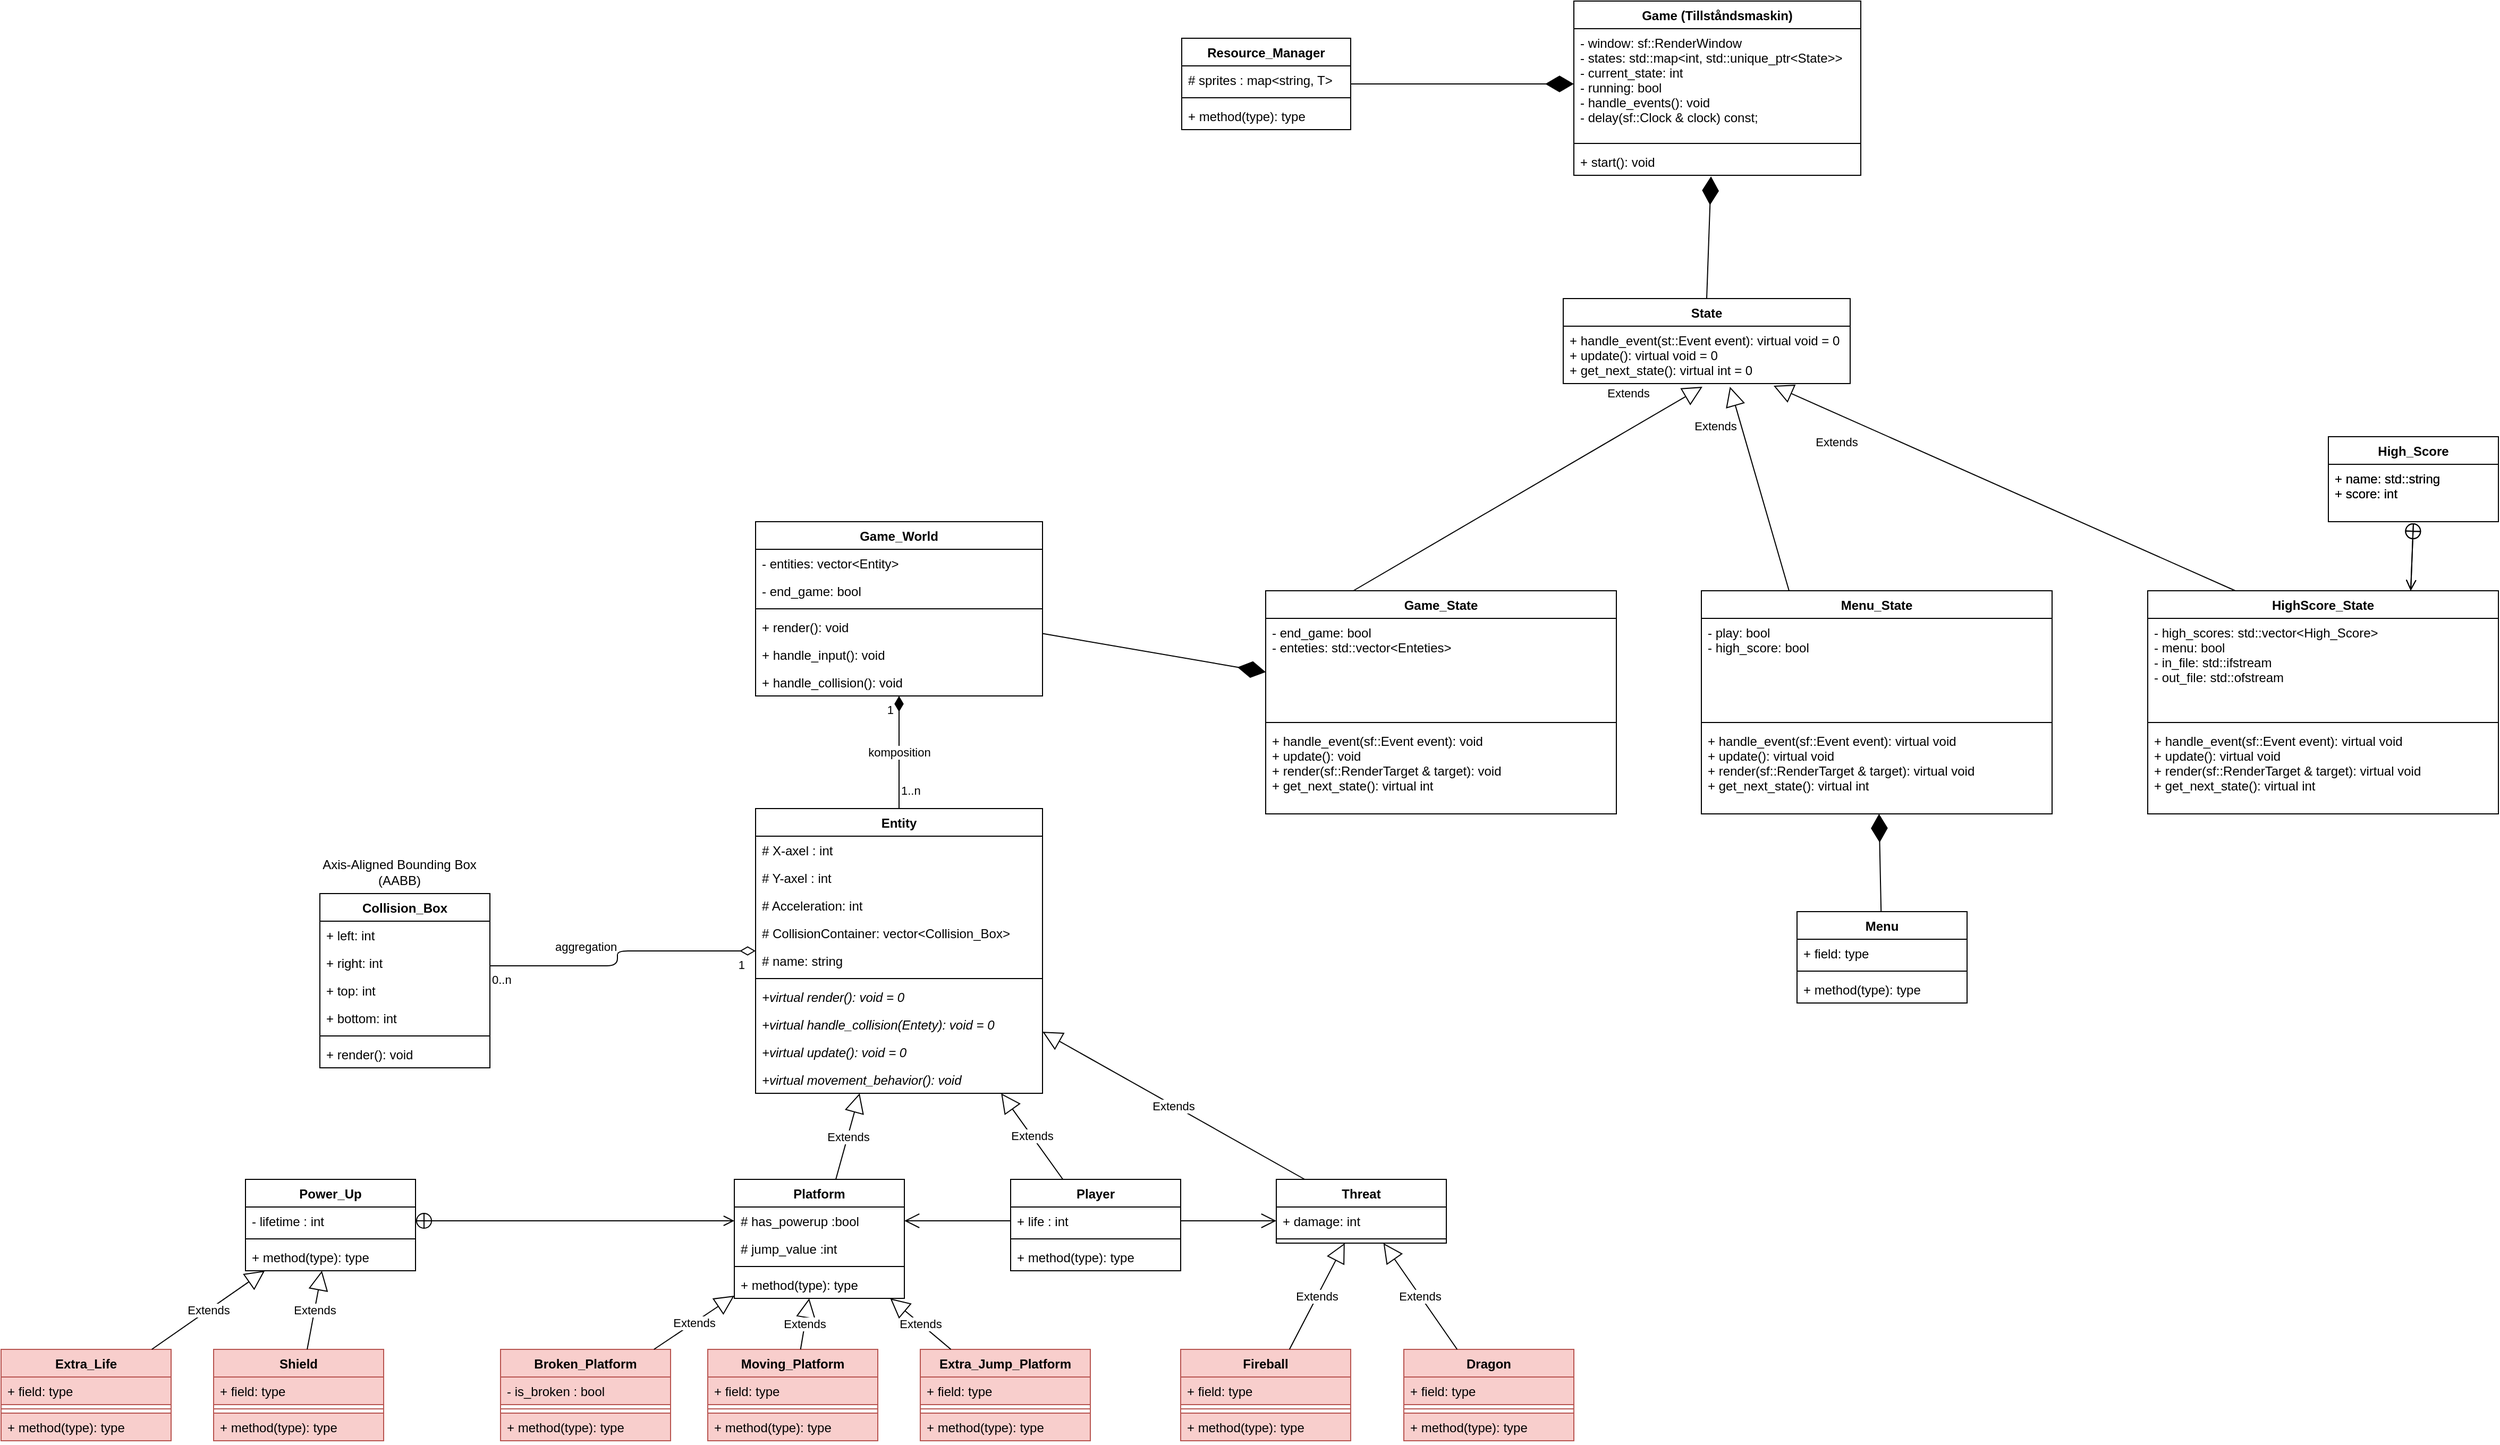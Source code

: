 <mxfile version="14.6.9" type="google"><diagram id="R0GiXrL-lGK-HZx67SaH" name="Page-1"><mxGraphModel dx="3384" dy="967" grid="1" gridSize="10" guides="1" tooltips="1" connect="1" arrows="1" fold="1" page="1" pageScale="1" pageWidth="827" pageHeight="1169" math="0" shadow="0"><root><mxCell id="0"/><mxCell id="1" parent="0"/><mxCell id="ax45AMZLTMRIDGltJxRa-1" value="Game (Tillståndsmaskin)" style="swimlane;fontStyle=1;align=center;verticalAlign=top;childLayout=stackLayout;horizontal=1;startSize=26;horizontalStack=0;resizeParent=1;resizeParentMax=0;resizeLast=0;collapsible=1;marginBottom=0;" parent="1" vertex="1"><mxGeometry x="-90" y="30" width="270" height="164" as="geometry"/></mxCell><mxCell id="ax45AMZLTMRIDGltJxRa-2" value="- window: sf::RenderWindow&#10;- states: std::map&lt;int, std::unique_ptr&lt;State&gt;&gt;&#10;- current_state: int&#10;- running: bool&#10;- handle_events(): void&#10;- delay(sf::Clock &amp; clock) const;" style="text;strokeColor=none;fillColor=none;align=left;verticalAlign=top;spacingLeft=4;spacingRight=4;overflow=hidden;rotatable=0;points=[[0,0.5],[1,0.5]];portConstraint=eastwest;" parent="ax45AMZLTMRIDGltJxRa-1" vertex="1"><mxGeometry y="26" width="270" height="104" as="geometry"/></mxCell><mxCell id="ax45AMZLTMRIDGltJxRa-3" value="" style="line;strokeWidth=1;fillColor=none;align=left;verticalAlign=middle;spacingTop=-1;spacingLeft=3;spacingRight=3;rotatable=0;labelPosition=right;points=[];portConstraint=eastwest;" parent="ax45AMZLTMRIDGltJxRa-1" vertex="1"><mxGeometry y="130" width="270" height="8" as="geometry"/></mxCell><mxCell id="ax45AMZLTMRIDGltJxRa-4" value="+ start(): void" style="text;strokeColor=none;fillColor=none;align=left;verticalAlign=top;spacingLeft=4;spacingRight=4;overflow=hidden;rotatable=0;points=[[0,0.5],[1,0.5]];portConstraint=eastwest;" parent="ax45AMZLTMRIDGltJxRa-1" vertex="1"><mxGeometry y="138" width="270" height="26" as="geometry"/></mxCell><mxCell id="ax45AMZLTMRIDGltJxRa-31" value="State" style="swimlane;fontStyle=1;align=center;verticalAlign=top;childLayout=stackLayout;horizontal=1;startSize=26;horizontalStack=0;resizeParent=1;resizeParentMax=0;resizeLast=0;collapsible=1;marginBottom=0;" parent="1" vertex="1"><mxGeometry x="-100" y="310" width="270" height="80" as="geometry"/></mxCell><mxCell id="ax45AMZLTMRIDGltJxRa-34" value="+ handle_event(st::Event event): virtual void = 0&#10;+ update(): virtual void = 0&#10;+ get_next_state(): virtual int = 0" style="text;strokeColor=none;fillColor=none;align=left;verticalAlign=top;spacingLeft=4;spacingRight=4;overflow=hidden;rotatable=0;points=[[0,0.5],[1,0.5]];portConstraint=eastwest;" parent="ax45AMZLTMRIDGltJxRa-31" vertex="1"><mxGeometry y="26" width="270" height="54" as="geometry"/></mxCell><mxCell id="ax45AMZLTMRIDGltJxRa-35" value="Game_State" style="swimlane;fontStyle=1;align=center;verticalAlign=top;childLayout=stackLayout;horizontal=1;startSize=26;horizontalStack=0;resizeParent=1;resizeParentMax=0;resizeLast=0;collapsible=1;marginBottom=0;" parent="1" vertex="1"><mxGeometry x="-380" y="585" width="330" height="210" as="geometry"/></mxCell><mxCell id="ax45AMZLTMRIDGltJxRa-36" value="- end_game: bool&#10;- enteties: std::vector&lt;Enteties&gt;" style="text;strokeColor=none;fillColor=none;align=left;verticalAlign=top;spacingLeft=4;spacingRight=4;overflow=hidden;rotatable=0;points=[[0,0.5],[1,0.5]];portConstraint=eastwest;" parent="ax45AMZLTMRIDGltJxRa-35" vertex="1"><mxGeometry y="26" width="330" height="94" as="geometry"/></mxCell><mxCell id="ax45AMZLTMRIDGltJxRa-37" value="" style="line;strokeWidth=1;fillColor=none;align=left;verticalAlign=middle;spacingTop=-1;spacingLeft=3;spacingRight=3;rotatable=0;labelPosition=right;points=[];portConstraint=eastwest;" parent="ax45AMZLTMRIDGltJxRa-35" vertex="1"><mxGeometry y="120" width="330" height="8" as="geometry"/></mxCell><mxCell id="ax45AMZLTMRIDGltJxRa-38" value="+ handle_event(sf::Event event): void&#10;+ update(): void&#10;+ render(sf::RenderTarget &amp; target): void&#10;+ get_next_state(): virtual int&#10; &#10;" style="text;strokeColor=none;fillColor=none;align=left;verticalAlign=top;spacingLeft=4;spacingRight=4;overflow=hidden;rotatable=0;points=[[0,0.5],[1,0.5]];portConstraint=eastwest;" parent="ax45AMZLTMRIDGltJxRa-35" vertex="1"><mxGeometry y="128" width="330" height="82" as="geometry"/></mxCell><mxCell id="ax45AMZLTMRIDGltJxRa-42" value="Extends" style="endArrow=block;endSize=16;endFill=0;html=1;entryX=0.485;entryY=1.056;entryDx=0;entryDy=0;entryPerimeter=0;exitX=0.25;exitY=0;exitDx=0;exitDy=0;" parent="1" source="ax45AMZLTMRIDGltJxRa-35" target="ax45AMZLTMRIDGltJxRa-34" edge="1"><mxGeometry x="0.668" y="30" width="160" relative="1" as="geometry"><mxPoint x="330" y="390" as="sourcePoint"/><mxPoint x="490" y="390" as="targetPoint"/><mxPoint as="offset"/></mxGeometry></mxCell><mxCell id="ax45AMZLTMRIDGltJxRa-46" value="Menu_State" style="swimlane;fontStyle=1;align=center;verticalAlign=top;childLayout=stackLayout;horizontal=1;startSize=26;horizontalStack=0;resizeParent=1;resizeParentMax=0;resizeLast=0;collapsible=1;marginBottom=0;" parent="1" vertex="1"><mxGeometry x="30" y="585" width="330" height="210" as="geometry"/></mxCell><mxCell id="ax45AMZLTMRIDGltJxRa-47" value="- play: bool&#10;- high_score: bool&#10;" style="text;strokeColor=none;fillColor=none;align=left;verticalAlign=top;spacingLeft=4;spacingRight=4;overflow=hidden;rotatable=0;points=[[0,0.5],[1,0.5]];portConstraint=eastwest;" parent="ax45AMZLTMRIDGltJxRa-46" vertex="1"><mxGeometry y="26" width="330" height="94" as="geometry"/></mxCell><mxCell id="ax45AMZLTMRIDGltJxRa-48" value="" style="line;strokeWidth=1;fillColor=none;align=left;verticalAlign=middle;spacingTop=-1;spacingLeft=3;spacingRight=3;rotatable=0;labelPosition=right;points=[];portConstraint=eastwest;" parent="ax45AMZLTMRIDGltJxRa-46" vertex="1"><mxGeometry y="120" width="330" height="8" as="geometry"/></mxCell><mxCell id="ax45AMZLTMRIDGltJxRa-49" value="+ handle_event(sf::Event event): virtual void&#10;+ update(): virtual void&#10;+ render(sf::RenderTarget &amp; target): virtual void&#10;+ get_next_state(): virtual int&#10; &#10;" style="text;strokeColor=none;fillColor=none;align=left;verticalAlign=top;spacingLeft=4;spacingRight=4;overflow=hidden;rotatable=0;points=[[0,0.5],[1,0.5]];portConstraint=eastwest;" parent="ax45AMZLTMRIDGltJxRa-46" vertex="1"><mxGeometry y="128" width="330" height="82" as="geometry"/></mxCell><mxCell id="ax45AMZLTMRIDGltJxRa-51" value="Extends" style="endArrow=block;endSize=16;endFill=0;html=1;entryX=0.581;entryY=1.056;entryDx=0;entryDy=0;entryPerimeter=0;exitX=0.25;exitY=0;exitDx=0;exitDy=0;" parent="1" source="ax45AMZLTMRIDGltJxRa-46" target="ax45AMZLTMRIDGltJxRa-34" edge="1"><mxGeometry x="0.682" y="24" width="160" relative="1" as="geometry"><mxPoint x="330" y="380" as="sourcePoint"/><mxPoint x="490" y="380" as="targetPoint"/><mxPoint as="offset"/></mxGeometry></mxCell><mxCell id="ax45AMZLTMRIDGltJxRa-54" value="HighScore_State" style="swimlane;fontStyle=1;align=center;verticalAlign=top;childLayout=stackLayout;horizontal=1;startSize=26;horizontalStack=0;resizeParent=1;resizeParentMax=0;resizeLast=0;collapsible=1;marginBottom=0;" parent="1" vertex="1"><mxGeometry x="450" y="585" width="330" height="210" as="geometry"/></mxCell><mxCell id="ax45AMZLTMRIDGltJxRa-55" value="- high_scores: std::vector&lt;High_Score&gt; &#10;- menu: bool&#10;- in_file: std::ifstream&#10;- out_file: std::ofstream&#10;&#10;" style="text;strokeColor=none;fillColor=none;align=left;verticalAlign=top;spacingLeft=4;spacingRight=4;overflow=hidden;rotatable=0;points=[[0,0.5],[1,0.5]];portConstraint=eastwest;" parent="ax45AMZLTMRIDGltJxRa-54" vertex="1"><mxGeometry y="26" width="330" height="94" as="geometry"/></mxCell><mxCell id="ax45AMZLTMRIDGltJxRa-56" value="" style="line;strokeWidth=1;fillColor=none;align=left;verticalAlign=middle;spacingTop=-1;spacingLeft=3;spacingRight=3;rotatable=0;labelPosition=right;points=[];portConstraint=eastwest;" parent="ax45AMZLTMRIDGltJxRa-54" vertex="1"><mxGeometry y="120" width="330" height="8" as="geometry"/></mxCell><mxCell id="ax45AMZLTMRIDGltJxRa-57" value="+ handle_event(sf::Event event): virtual void&#10;+ update(): virtual void&#10;+ render(sf::RenderTarget &amp; target): virtual void&#10;+ get_next_state(): virtual int&#10; &#10;" style="text;strokeColor=none;fillColor=none;align=left;verticalAlign=top;spacingLeft=4;spacingRight=4;overflow=hidden;rotatable=0;points=[[0,0.5],[1,0.5]];portConstraint=eastwest;" parent="ax45AMZLTMRIDGltJxRa-54" vertex="1"><mxGeometry y="128" width="330" height="82" as="geometry"/></mxCell><mxCell id="ax45AMZLTMRIDGltJxRa-58" value="High_Score" style="swimlane;fontStyle=1;align=center;verticalAlign=top;childLayout=stackLayout;horizontal=1;startSize=26;horizontalStack=0;resizeParent=1;resizeParentMax=0;resizeLast=0;collapsible=1;marginBottom=0;" parent="1" vertex="1"><mxGeometry x="620" y="440" width="160" height="80" as="geometry"/></mxCell><mxCell id="ax45AMZLTMRIDGltJxRa-59" value="+ name: std::string&#10;+ score: int&#10;" style="text;strokeColor=none;fillColor=none;align=left;verticalAlign=top;spacingLeft=4;spacingRight=4;overflow=hidden;rotatable=0;points=[[0,0.5],[1,0.5]];portConstraint=eastwest;" parent="ax45AMZLTMRIDGltJxRa-58" vertex="1"><mxGeometry y="26" width="160" height="54" as="geometry"/></mxCell><mxCell id="ax45AMZLTMRIDGltJxRa-62" value="" style="endArrow=open;startArrow=circlePlus;endFill=0;startFill=0;endSize=8;html=1;entryX=0.75;entryY=0;entryDx=0;entryDy=0;exitX=0.5;exitY=1.019;exitDx=0;exitDy=0;exitPerimeter=0;" parent="1" source="ax45AMZLTMRIDGltJxRa-59" target="ax45AMZLTMRIDGltJxRa-54" edge="1"><mxGeometry width="160" relative="1" as="geometry"><mxPoint x="660" y="550" as="sourcePoint"/><mxPoint x="640" y="540" as="targetPoint"/></mxGeometry></mxCell><mxCell id="ax45AMZLTMRIDGltJxRa-67" value="Extends" style="endArrow=block;endSize=16;endFill=0;html=1;entryX=0.733;entryY=1.037;entryDx=0;entryDy=0;entryPerimeter=0;exitX=0.25;exitY=0;exitDx=0;exitDy=0;" parent="1" source="ax45AMZLTMRIDGltJxRa-54" target="ax45AMZLTMRIDGltJxRa-34" edge="1"><mxGeometry x="0.682" y="24" width="160" relative="1" as="geometry"><mxPoint x="222.5" y="590" as="sourcePoint"/><mxPoint x="-65.87" y="181.026" as="targetPoint"/><mxPoint as="offset"/></mxGeometry></mxCell><mxCell id="ax45AMZLTMRIDGltJxRa-68" value="Platform" style="swimlane;fontStyle=1;align=center;verticalAlign=top;childLayout=stackLayout;horizontal=1;startSize=26;horizontalStack=0;resizeParent=1;resizeParentMax=0;resizeLast=0;collapsible=1;marginBottom=0;" parent="1" vertex="1"><mxGeometry x="-880" y="1139" width="160" height="112" as="geometry"><mxRectangle x="-880" y="1080" width="80" height="26" as="alternateBounds"/></mxGeometry></mxCell><mxCell id="ax45AMZLTMRIDGltJxRa-69" value="# has_powerup :bool" style="text;strokeColor=none;fillColor=none;align=left;verticalAlign=top;spacingLeft=4;spacingRight=4;overflow=hidden;rotatable=0;points=[[0,0.5],[1,0.5]];portConstraint=eastwest;" parent="ax45AMZLTMRIDGltJxRa-68" vertex="1"><mxGeometry y="26" width="160" height="26" as="geometry"/></mxCell><mxCell id="RVQ_a42QU0aQJKJSgPzi-19" value="# jump_value :int" style="text;strokeColor=none;fillColor=none;align=left;verticalAlign=top;spacingLeft=4;spacingRight=4;overflow=hidden;rotatable=0;points=[[0,0.5],[1,0.5]];portConstraint=eastwest;" parent="ax45AMZLTMRIDGltJxRa-68" vertex="1"><mxGeometry y="52" width="160" height="26" as="geometry"/></mxCell><mxCell id="ax45AMZLTMRIDGltJxRa-70" value="" style="line;strokeWidth=1;fillColor=none;align=left;verticalAlign=middle;spacingTop=-1;spacingLeft=3;spacingRight=3;rotatable=0;labelPosition=right;points=[];portConstraint=eastwest;" parent="ax45AMZLTMRIDGltJxRa-68" vertex="1"><mxGeometry y="78" width="160" height="8" as="geometry"/></mxCell><mxCell id="ax45AMZLTMRIDGltJxRa-71" value="+ method(type): type" style="text;strokeColor=none;fillColor=none;align=left;verticalAlign=top;spacingLeft=4;spacingRight=4;overflow=hidden;rotatable=0;points=[[0,0.5],[1,0.5]];portConstraint=eastwest;" parent="ax45AMZLTMRIDGltJxRa-68" vertex="1"><mxGeometry y="86" width="160" height="26" as="geometry"/></mxCell><mxCell id="ax45AMZLTMRIDGltJxRa-72" value="Player" style="swimlane;fontStyle=1;align=center;verticalAlign=top;childLayout=stackLayout;horizontal=1;startSize=26;horizontalStack=0;resizeParent=1;resizeParentMax=0;resizeLast=0;collapsible=1;marginBottom=0;" parent="1" vertex="1"><mxGeometry x="-620" y="1139" width="160" height="86" as="geometry"><mxRectangle x="-660" y="1080" width="70" height="26" as="alternateBounds"/></mxGeometry></mxCell><mxCell id="ax45AMZLTMRIDGltJxRa-73" value="+ life : int" style="text;strokeColor=none;fillColor=none;align=left;verticalAlign=top;spacingLeft=4;spacingRight=4;overflow=hidden;rotatable=0;points=[[0,0.5],[1,0.5]];portConstraint=eastwest;" parent="ax45AMZLTMRIDGltJxRa-72" vertex="1"><mxGeometry y="26" width="160" height="26" as="geometry"/></mxCell><mxCell id="ax45AMZLTMRIDGltJxRa-74" value="" style="line;strokeWidth=1;fillColor=none;align=left;verticalAlign=middle;spacingTop=-1;spacingLeft=3;spacingRight=3;rotatable=0;labelPosition=right;points=[];portConstraint=eastwest;" parent="ax45AMZLTMRIDGltJxRa-72" vertex="1"><mxGeometry y="52" width="160" height="8" as="geometry"/></mxCell><mxCell id="ax45AMZLTMRIDGltJxRa-75" value="+ method(type): type" style="text;strokeColor=none;fillColor=none;align=left;verticalAlign=top;spacingLeft=4;spacingRight=4;overflow=hidden;rotatable=0;points=[[0,0.5],[1,0.5]];portConstraint=eastwest;" parent="ax45AMZLTMRIDGltJxRa-72" vertex="1"><mxGeometry y="60" width="160" height="26" as="geometry"/></mxCell><mxCell id="ax45AMZLTMRIDGltJxRa-82" value="Power_Up" style="swimlane;fontStyle=1;align=center;verticalAlign=top;childLayout=stackLayout;horizontal=1;startSize=26;horizontalStack=0;resizeParent=1;resizeParentMax=0;resizeLast=0;collapsible=1;marginBottom=0;" parent="1" vertex="1"><mxGeometry x="-1340" y="1139" width="160" height="86" as="geometry"/></mxCell><mxCell id="ax45AMZLTMRIDGltJxRa-83" value="- lifetime : int" style="text;strokeColor=none;fillColor=none;align=left;verticalAlign=top;spacingLeft=4;spacingRight=4;overflow=hidden;rotatable=0;points=[[0,0.5],[1,0.5]];portConstraint=eastwest;" parent="ax45AMZLTMRIDGltJxRa-82" vertex="1"><mxGeometry y="26" width="160" height="26" as="geometry"/></mxCell><mxCell id="ax45AMZLTMRIDGltJxRa-84" value="" style="line;strokeWidth=1;fillColor=none;align=left;verticalAlign=middle;spacingTop=-1;spacingLeft=3;spacingRight=3;rotatable=0;labelPosition=right;points=[];portConstraint=eastwest;" parent="ax45AMZLTMRIDGltJxRa-82" vertex="1"><mxGeometry y="52" width="160" height="8" as="geometry"/></mxCell><mxCell id="ax45AMZLTMRIDGltJxRa-85" value="+ method(type): type" style="text;strokeColor=none;fillColor=none;align=left;verticalAlign=top;spacingLeft=4;spacingRight=4;overflow=hidden;rotatable=0;points=[[0,0.5],[1,0.5]];portConstraint=eastwest;" parent="ax45AMZLTMRIDGltJxRa-82" vertex="1"><mxGeometry y="60" width="160" height="26" as="geometry"/></mxCell><mxCell id="ax45AMZLTMRIDGltJxRa-87" value="Threat" style="swimlane;fontStyle=1;align=center;verticalAlign=top;childLayout=stackLayout;horizontal=1;startSize=26;horizontalStack=0;resizeParent=1;resizeParentMax=0;resizeLast=0;collapsible=1;marginBottom=0;" parent="1" vertex="1"><mxGeometry x="-370" y="1139" width="160" height="60" as="geometry"/></mxCell><mxCell id="ax45AMZLTMRIDGltJxRa-88" value="+ damage: int" style="text;strokeColor=none;fillColor=none;align=left;verticalAlign=top;spacingLeft=4;spacingRight=4;overflow=hidden;rotatable=0;points=[[0,0.5],[1,0.5]];portConstraint=eastwest;" parent="ax45AMZLTMRIDGltJxRa-87" vertex="1"><mxGeometry y="26" width="160" height="26" as="geometry"/></mxCell><mxCell id="ax45AMZLTMRIDGltJxRa-89" value="" style="line;strokeWidth=1;fillColor=none;align=left;verticalAlign=middle;spacingTop=-1;spacingLeft=3;spacingRight=3;rotatable=0;labelPosition=right;points=[];portConstraint=eastwest;" parent="ax45AMZLTMRIDGltJxRa-87" vertex="1"><mxGeometry y="52" width="160" height="8" as="geometry"/></mxCell><mxCell id="ax45AMZLTMRIDGltJxRa-94" value="" style="endArrow=diamondThin;endFill=1;endSize=24;html=1;entryX=0.478;entryY=1.038;entryDx=0;entryDy=0;entryPerimeter=0;exitX=0.5;exitY=0;exitDx=0;exitDy=0;" parent="1" source="ax45AMZLTMRIDGltJxRa-31" target="ax45AMZLTMRIDGltJxRa-4" edge="1"><mxGeometry width="160" relative="1" as="geometry"><mxPoint x="20" y="340" as="sourcePoint"/><mxPoint x="180" y="340" as="targetPoint"/></mxGeometry></mxCell><mxCell id="8N0gY-IvwSGpk4PftaJ3-2" value="Entity" style="swimlane;fontStyle=1;align=center;verticalAlign=top;childLayout=stackLayout;horizontal=1;startSize=26;horizontalStack=0;resizeParent=1;resizeParentMax=0;resizeLast=0;collapsible=1;marginBottom=0;" parent="1" vertex="1"><mxGeometry x="-860" y="790" width="270" height="268" as="geometry"/></mxCell><mxCell id="8N0gY-IvwSGpk4PftaJ3-3" value="# X-axel : int" style="text;strokeColor=none;fillColor=none;align=left;verticalAlign=top;spacingLeft=4;spacingRight=4;overflow=hidden;rotatable=0;points=[[0,0.5],[1,0.5]];portConstraint=eastwest;" parent="8N0gY-IvwSGpk4PftaJ3-2" vertex="1"><mxGeometry y="26" width="270" height="26" as="geometry"/></mxCell><mxCell id="RVQ_a42QU0aQJKJSgPzi-9" value="# Y-axel : int" style="text;strokeColor=none;fillColor=none;align=left;verticalAlign=top;spacingLeft=4;spacingRight=4;overflow=hidden;rotatable=0;points=[[0,0.5],[1,0.5]];portConstraint=eastwest;" parent="8N0gY-IvwSGpk4PftaJ3-2" vertex="1"><mxGeometry y="52" width="270" height="26" as="geometry"/></mxCell><mxCell id="RVQ_a42QU0aQJKJSgPzi-10" value="# Acceleration: int" style="text;strokeColor=none;fillColor=none;align=left;verticalAlign=top;spacingLeft=4;spacingRight=4;overflow=hidden;rotatable=0;points=[[0,0.5],[1,0.5]];portConstraint=eastwest;" parent="8N0gY-IvwSGpk4PftaJ3-2" vertex="1"><mxGeometry y="78" width="270" height="26" as="geometry"/></mxCell><mxCell id="RVQ_a42QU0aQJKJSgPzi-8" value="# CollisionContainer: vector&lt;Collision_Box&gt; " style="text;strokeColor=none;fillColor=none;align=left;verticalAlign=top;spacingLeft=4;spacingRight=4;overflow=hidden;rotatable=0;points=[[0,0.5],[1,0.5]];portConstraint=eastwest;fontStyle=0" parent="8N0gY-IvwSGpk4PftaJ3-2" vertex="1"><mxGeometry y="104" width="270" height="26" as="geometry"/></mxCell><mxCell id="6qWJUkDKizTdlTXFpP6y-1" value="# name: string" style="text;strokeColor=none;fillColor=none;align=left;verticalAlign=top;spacingLeft=4;spacingRight=4;overflow=hidden;rotatable=0;points=[[0,0.5],[1,0.5]];portConstraint=eastwest;" vertex="1" parent="8N0gY-IvwSGpk4PftaJ3-2"><mxGeometry y="130" width="270" height="26" as="geometry"/></mxCell><mxCell id="8N0gY-IvwSGpk4PftaJ3-4" value="" style="line;strokeWidth=1;fillColor=none;align=left;verticalAlign=middle;spacingTop=-1;spacingLeft=3;spacingRight=3;rotatable=0;labelPosition=right;points=[];portConstraint=eastwest;" parent="8N0gY-IvwSGpk4PftaJ3-2" vertex="1"><mxGeometry y="156" width="270" height="8" as="geometry"/></mxCell><mxCell id="8N0gY-IvwSGpk4PftaJ3-5" value="+virtual render(): void = 0" style="text;strokeColor=none;fillColor=none;align=left;verticalAlign=top;spacingLeft=4;spacingRight=4;overflow=hidden;rotatable=0;points=[[0,0.5],[1,0.5]];portConstraint=eastwest;fontStyle=2" parent="8N0gY-IvwSGpk4PftaJ3-2" vertex="1"><mxGeometry y="164" width="270" height="26" as="geometry"/></mxCell><mxCell id="RVQ_a42QU0aQJKJSgPzi-12" value="+virtual handle_collision(Entety): void = 0" style="text;strokeColor=none;fillColor=none;align=left;verticalAlign=top;spacingLeft=4;spacingRight=4;overflow=hidden;rotatable=0;points=[[0,0.5],[1,0.5]];portConstraint=eastwest;fontStyle=2" parent="8N0gY-IvwSGpk4PftaJ3-2" vertex="1"><mxGeometry y="190" width="270" height="26" as="geometry"/></mxCell><mxCell id="RVQ_a42QU0aQJKJSgPzi-11" value="+virtual update(): void = 0" style="text;strokeColor=none;fillColor=none;align=left;verticalAlign=top;spacingLeft=4;spacingRight=4;overflow=hidden;rotatable=0;points=[[0,0.5],[1,0.5]];portConstraint=eastwest;fontStyle=2" parent="8N0gY-IvwSGpk4PftaJ3-2" vertex="1"><mxGeometry y="216" width="270" height="26" as="geometry"/></mxCell><mxCell id="VFM5oLPlFBG8G-6udx5o-1" value="+virtual movement_behavior(): void " style="text;strokeColor=none;fillColor=none;align=left;verticalAlign=top;spacingLeft=4;spacingRight=4;overflow=hidden;rotatable=0;points=[[0,0.5],[1,0.5]];portConstraint=eastwest;fontStyle=2" vertex="1" parent="8N0gY-IvwSGpk4PftaJ3-2"><mxGeometry y="242" width="270" height="26" as="geometry"/></mxCell><mxCell id="8N0gY-IvwSGpk4PftaJ3-10" value="Moving_Platform" style="swimlane;fontStyle=1;align=center;verticalAlign=top;childLayout=stackLayout;horizontal=1;startSize=26;horizontalStack=0;resizeParent=1;resizeParentMax=0;resizeLast=0;collapsible=1;marginBottom=0;fillColor=#f8cecc;strokeColor=#b85450;" parent="1" vertex="1"><mxGeometry x="-905" y="1299" width="160" height="86" as="geometry"><mxRectangle x="-980" y="1240" width="130" height="26" as="alternateBounds"/></mxGeometry></mxCell><mxCell id="8N0gY-IvwSGpk4PftaJ3-11" value="+ field: type" style="text;strokeColor=#b85450;fillColor=#f8cecc;align=left;verticalAlign=top;spacingLeft=4;spacingRight=4;overflow=hidden;rotatable=0;points=[[0,0.5],[1,0.5]];portConstraint=eastwest;" parent="8N0gY-IvwSGpk4PftaJ3-10" vertex="1"><mxGeometry y="26" width="160" height="26" as="geometry"/></mxCell><mxCell id="8N0gY-IvwSGpk4PftaJ3-12" value="" style="line;strokeWidth=1;fillColor=#f8cecc;align=left;verticalAlign=middle;spacingTop=-1;spacingLeft=3;spacingRight=3;rotatable=0;labelPosition=right;points=[];portConstraint=eastwest;strokeColor=#b85450;" parent="8N0gY-IvwSGpk4PftaJ3-10" vertex="1"><mxGeometry y="52" width="160" height="8" as="geometry"/></mxCell><mxCell id="8N0gY-IvwSGpk4PftaJ3-13" value="+ method(type): type" style="text;strokeColor=#b85450;fillColor=#f8cecc;align=left;verticalAlign=top;spacingLeft=4;spacingRight=4;overflow=hidden;rotatable=0;points=[[0,0.5],[1,0.5]];portConstraint=eastwest;" parent="8N0gY-IvwSGpk4PftaJ3-10" vertex="1"><mxGeometry y="60" width="160" height="26" as="geometry"/></mxCell><mxCell id="8N0gY-IvwSGpk4PftaJ3-14" value="Extra_Jump_Platform" style="swimlane;fontStyle=1;align=center;verticalAlign=top;childLayout=stackLayout;horizontal=1;startSize=26;horizontalStack=0;resizeParent=1;resizeParentMax=0;resizeLast=0;collapsible=1;marginBottom=0;fillColor=#f8cecc;strokeColor=#b85450;" parent="1" vertex="1"><mxGeometry x="-705" y="1299" width="160" height="86" as="geometry"/></mxCell><mxCell id="8N0gY-IvwSGpk4PftaJ3-15" value="+ field: type" style="text;strokeColor=#b85450;fillColor=#f8cecc;align=left;verticalAlign=top;spacingLeft=4;spacingRight=4;overflow=hidden;rotatable=0;points=[[0,0.5],[1,0.5]];portConstraint=eastwest;" parent="8N0gY-IvwSGpk4PftaJ3-14" vertex="1"><mxGeometry y="26" width="160" height="26" as="geometry"/></mxCell><mxCell id="8N0gY-IvwSGpk4PftaJ3-16" value="" style="line;strokeWidth=1;fillColor=#f8cecc;align=left;verticalAlign=middle;spacingTop=-1;spacingLeft=3;spacingRight=3;rotatable=0;labelPosition=right;points=[];portConstraint=eastwest;strokeColor=#b85450;" parent="8N0gY-IvwSGpk4PftaJ3-14" vertex="1"><mxGeometry y="52" width="160" height="8" as="geometry"/></mxCell><mxCell id="8N0gY-IvwSGpk4PftaJ3-17" value="+ method(type): type" style="text;strokeColor=#b85450;fillColor=#f8cecc;align=left;verticalAlign=top;spacingLeft=4;spacingRight=4;overflow=hidden;rotatable=0;points=[[0,0.5],[1,0.5]];portConstraint=eastwest;" parent="8N0gY-IvwSGpk4PftaJ3-14" vertex="1"><mxGeometry y="60" width="160" height="26" as="geometry"/></mxCell><mxCell id="8N0gY-IvwSGpk4PftaJ3-24" value="Fireball" style="swimlane;fontStyle=1;align=center;verticalAlign=top;childLayout=stackLayout;horizontal=1;startSize=26;horizontalStack=0;resizeParent=1;resizeParentMax=0;resizeLast=0;collapsible=1;marginBottom=0;fillColor=#f8cecc;strokeColor=#b85450;" parent="1" vertex="1"><mxGeometry x="-460" y="1299" width="160" height="86" as="geometry"/></mxCell><mxCell id="8N0gY-IvwSGpk4PftaJ3-25" value="+ field: type" style="text;align=left;verticalAlign=top;spacingLeft=4;spacingRight=4;overflow=hidden;rotatable=0;points=[[0,0.5],[1,0.5]];portConstraint=eastwest;fillColor=#f8cecc;strokeColor=#b85450;" parent="8N0gY-IvwSGpk4PftaJ3-24" vertex="1"><mxGeometry y="26" width="160" height="26" as="geometry"/></mxCell><mxCell id="8N0gY-IvwSGpk4PftaJ3-26" value="" style="line;strokeWidth=1;align=left;verticalAlign=middle;spacingTop=-1;spacingLeft=3;spacingRight=3;rotatable=0;labelPosition=right;points=[];portConstraint=eastwest;fillColor=#f8cecc;strokeColor=#b85450;" parent="8N0gY-IvwSGpk4PftaJ3-24" vertex="1"><mxGeometry y="52" width="160" height="8" as="geometry"/></mxCell><mxCell id="8N0gY-IvwSGpk4PftaJ3-27" value="+ method(type): type" style="text;align=left;verticalAlign=top;spacingLeft=4;spacingRight=4;overflow=hidden;rotatable=0;points=[[0,0.5],[1,0.5]];portConstraint=eastwest;fillColor=#f8cecc;strokeColor=#b85450;" parent="8N0gY-IvwSGpk4PftaJ3-24" vertex="1"><mxGeometry y="60" width="160" height="26" as="geometry"/></mxCell><mxCell id="8N0gY-IvwSGpk4PftaJ3-28" value="Dragon" style="swimlane;fontStyle=1;align=center;verticalAlign=top;childLayout=stackLayout;horizontal=1;startSize=26;horizontalStack=0;resizeParent=1;resizeParentMax=0;resizeLast=0;collapsible=1;marginBottom=0;fillColor=#f8cecc;strokeColor=#b85450;" parent="1" vertex="1"><mxGeometry x="-250" y="1299" width="160" height="86" as="geometry"/></mxCell><mxCell id="8N0gY-IvwSGpk4PftaJ3-29" value="+ field: type" style="text;align=left;verticalAlign=top;spacingLeft=4;spacingRight=4;overflow=hidden;rotatable=0;points=[[0,0.5],[1,0.5]];portConstraint=eastwest;fillColor=#f8cecc;strokeColor=#b85450;" parent="8N0gY-IvwSGpk4PftaJ3-28" vertex="1"><mxGeometry y="26" width="160" height="26" as="geometry"/></mxCell><mxCell id="8N0gY-IvwSGpk4PftaJ3-30" value="" style="line;strokeWidth=1;align=left;verticalAlign=middle;spacingTop=-1;spacingLeft=3;spacingRight=3;rotatable=0;labelPosition=right;points=[];portConstraint=eastwest;fillColor=#f8cecc;strokeColor=#b85450;" parent="8N0gY-IvwSGpk4PftaJ3-28" vertex="1"><mxGeometry y="52" width="160" height="8" as="geometry"/></mxCell><mxCell id="8N0gY-IvwSGpk4PftaJ3-31" value="+ method(type): type" style="text;align=left;verticalAlign=top;spacingLeft=4;spacingRight=4;overflow=hidden;rotatable=0;points=[[0,0.5],[1,0.5]];portConstraint=eastwest;fillColor=#f8cecc;strokeColor=#b85450;" parent="8N0gY-IvwSGpk4PftaJ3-28" vertex="1"><mxGeometry y="60" width="160" height="26" as="geometry"/></mxCell><mxCell id="ax45AMZLTMRIDGltJxRa-104" value="" style="endArrow=open;endFill=1;endSize=12;html=1;exitX=1;exitY=0.5;exitDx=0;exitDy=0;entryX=0;entryY=0.5;entryDx=0;entryDy=0;" parent="1" source="ax45AMZLTMRIDGltJxRa-73" target="ax45AMZLTMRIDGltJxRa-88" edge="1"><mxGeometry width="160" relative="1" as="geometry"><mxPoint x="-870" y="1188" as="sourcePoint"/><mxPoint x="-390" y="1250" as="targetPoint"/></mxGeometry></mxCell><mxCell id="8N0gY-IvwSGpk4PftaJ3-78" value="aggregation" style="endArrow=diamondThin;html=1;endSize=12;startArrow=none;startSize=14;startFill=0;edgeStyle=orthogonalEdgeStyle;endFill=0;" parent="1" source="ax45AMZLTMRIDGltJxRa-95" target="8N0gY-IvwSGpk4PftaJ3-2" edge="1"><mxGeometry x="-0.318" y="18" relative="1" as="geometry"><mxPoint x="-940" y="830" as="sourcePoint"/><mxPoint x="-780" y="830" as="targetPoint"/><mxPoint as="offset"/><Array as="points"><mxPoint x="-990" y="938"/><mxPoint x="-990" y="924"/></Array></mxGeometry></mxCell><mxCell id="8N0gY-IvwSGpk4PftaJ3-79" value="0..n" style="edgeLabel;resizable=0;html=1;align=left;verticalAlign=top;" parent="8N0gY-IvwSGpk4PftaJ3-78" connectable="0" vertex="1"><mxGeometry x="-1" relative="1" as="geometry"/></mxCell><mxCell id="8N0gY-IvwSGpk4PftaJ3-80" value="1" style="edgeLabel;resizable=0;html=1;align=right;verticalAlign=top;" parent="8N0gY-IvwSGpk4PftaJ3-78" connectable="0" vertex="1"><mxGeometry x="1" relative="1" as="geometry"><mxPoint x="-10" as="offset"/></mxGeometry></mxCell><mxCell id="8N0gY-IvwSGpk4PftaJ3-82" value="Extends" style="endArrow=block;endSize=16;endFill=0;html=1;" parent="1" source="ax45AMZLTMRIDGltJxRa-68" target="8N0gY-IvwSGpk4PftaJ3-2" edge="1"><mxGeometry width="160" relative="1" as="geometry"><mxPoint x="-1005.944" y="1090" as="sourcePoint"/><mxPoint x="-844.056" y="996" as="targetPoint"/></mxGeometry></mxCell><mxCell id="8N0gY-IvwSGpk4PftaJ3-83" value="Extends" style="endArrow=block;endSize=16;endFill=0;html=1;" parent="1" source="ax45AMZLTMRIDGltJxRa-72" target="8N0gY-IvwSGpk4PftaJ3-2" edge="1"><mxGeometry width="160" relative="1" as="geometry"><mxPoint x="-785.222" y="1090" as="sourcePoint"/><mxPoint x="-774.778" y="996" as="targetPoint"/></mxGeometry></mxCell><mxCell id="8N0gY-IvwSGpk4PftaJ3-84" value="Extends" style="endArrow=block;endSize=16;endFill=0;html=1;" parent="1" source="ax45AMZLTMRIDGltJxRa-87" target="8N0gY-IvwSGpk4PftaJ3-2" edge="1"><mxGeometry width="160" relative="1" as="geometry"><mxPoint x="-617.778" y="1090" as="sourcePoint"/><mxPoint x="-722.222" y="996" as="targetPoint"/></mxGeometry></mxCell><mxCell id="8N0gY-IvwSGpk4PftaJ3-85" value="Extends" style="endArrow=block;endSize=16;endFill=0;html=1;" parent="1" source="8N0gY-IvwSGpk4PftaJ3-10" target="ax45AMZLTMRIDGltJxRa-68" edge="1"><mxGeometry width="160" relative="1" as="geometry"><mxPoint x="-360" y="1162.612" as="sourcePoint"/><mxPoint x="-690" y="1041.388" as="targetPoint"/></mxGeometry></mxCell><mxCell id="8N0gY-IvwSGpk4PftaJ3-86" value="Extends" style="endArrow=block;endSize=16;endFill=0;html=1;" parent="1" source="8N0gY-IvwSGpk4PftaJ3-14" target="ax45AMZLTMRIDGltJxRa-68" edge="1"><mxGeometry width="160" relative="1" as="geometry"><mxPoint x="-885.062" y="1309" as="sourcePoint"/><mxPoint x="-824.938" y="1235" as="targetPoint"/></mxGeometry></mxCell><mxCell id="8N0gY-IvwSGpk4PftaJ3-87" value="Extends" style="endArrow=block;endSize=16;endFill=0;html=1;" parent="1" source="8N0gY-IvwSGpk4PftaJ3-24" target="ax45AMZLTMRIDGltJxRa-87" edge="1"><mxGeometry width="160" relative="1" as="geometry"><mxPoint x="-731.5" y="1309" as="sourcePoint"/><mxPoint x="-768.5" y="1235" as="targetPoint"/></mxGeometry></mxCell><mxCell id="8N0gY-IvwSGpk4PftaJ3-88" value="Extends" style="endArrow=block;endSize=16;endFill=0;html=1;" parent="1" source="8N0gY-IvwSGpk4PftaJ3-28" target="ax45AMZLTMRIDGltJxRa-87" edge="1"><mxGeometry width="160" relative="1" as="geometry"><mxPoint x="-346.111" y="1311" as="sourcePoint"/><mxPoint x="-303.889" y="1235" as="targetPoint"/></mxGeometry></mxCell><mxCell id="8N0gY-IvwSGpk4PftaJ3-89" value="komposition" style="endArrow=diamondThin;html=1;endSize=12;startArrow=none;startSize=14;startFill=0;edgeStyle=orthogonalEdgeStyle;endFill=1;exitX=0.5;exitY=0;exitDx=0;exitDy=0;" parent="1" source="8N0gY-IvwSGpk4PftaJ3-2" target="6qWJUkDKizTdlTXFpP6y-2" edge="1"><mxGeometry relative="1" as="geometry"><mxPoint x="-860" y="820" as="sourcePoint"/><mxPoint x="-700" y="820" as="targetPoint"/></mxGeometry></mxCell><mxCell id="8N0gY-IvwSGpk4PftaJ3-90" value="1..n" style="edgeLabel;resizable=0;html=1;align=left;verticalAlign=top;" parent="8N0gY-IvwSGpk4PftaJ3-89" connectable="0" vertex="1"><mxGeometry x="-1" relative="1" as="geometry"><mxPoint y="-30" as="offset"/></mxGeometry></mxCell><mxCell id="8N0gY-IvwSGpk4PftaJ3-91" value="1" style="edgeLabel;resizable=0;html=1;align=right;verticalAlign=top;" parent="8N0gY-IvwSGpk4PftaJ3-89" connectable="0" vertex="1"><mxGeometry x="1" relative="1" as="geometry"><mxPoint x="-5" as="offset"/></mxGeometry></mxCell><mxCell id="8N0gY-IvwSGpk4PftaJ3-92" value="Shield" style="swimlane;fontStyle=1;align=center;verticalAlign=top;childLayout=stackLayout;horizontal=1;startSize=26;horizontalStack=0;resizeParent=1;resizeParentMax=0;resizeLast=0;collapsible=1;marginBottom=0;fillColor=#f8cecc;strokeColor=#b85450;" parent="1" vertex="1"><mxGeometry x="-1370" y="1299" width="160" height="86" as="geometry"/></mxCell><mxCell id="8N0gY-IvwSGpk4PftaJ3-93" value="+ field: type" style="text;strokeColor=#b85450;fillColor=#f8cecc;align=left;verticalAlign=top;spacingLeft=4;spacingRight=4;overflow=hidden;rotatable=0;points=[[0,0.5],[1,0.5]];portConstraint=eastwest;" parent="8N0gY-IvwSGpk4PftaJ3-92" vertex="1"><mxGeometry y="26" width="160" height="26" as="geometry"/></mxCell><mxCell id="8N0gY-IvwSGpk4PftaJ3-94" value="" style="line;strokeWidth=1;fillColor=#f8cecc;align=left;verticalAlign=middle;spacingTop=-1;spacingLeft=3;spacingRight=3;rotatable=0;labelPosition=right;points=[];portConstraint=eastwest;strokeColor=#b85450;" parent="8N0gY-IvwSGpk4PftaJ3-92" vertex="1"><mxGeometry y="52" width="160" height="8" as="geometry"/></mxCell><mxCell id="8N0gY-IvwSGpk4PftaJ3-95" value="+ method(type): type" style="text;strokeColor=#b85450;fillColor=#f8cecc;align=left;verticalAlign=top;spacingLeft=4;spacingRight=4;overflow=hidden;rotatable=0;points=[[0,0.5],[1,0.5]];portConstraint=eastwest;" parent="8N0gY-IvwSGpk4PftaJ3-92" vertex="1"><mxGeometry y="60" width="160" height="26" as="geometry"/></mxCell><mxCell id="8N0gY-IvwSGpk4PftaJ3-96" value="Extra_Life" style="swimlane;fontStyle=1;align=center;verticalAlign=top;childLayout=stackLayout;horizontal=1;startSize=26;horizontalStack=0;resizeParent=1;resizeParentMax=0;resizeLast=0;collapsible=1;marginBottom=0;fillColor=#f8cecc;strokeColor=#b85450;" parent="1" vertex="1"><mxGeometry x="-1570" y="1299" width="160" height="86" as="geometry"/></mxCell><mxCell id="8N0gY-IvwSGpk4PftaJ3-97" value="+ field: type" style="text;strokeColor=#b85450;fillColor=#f8cecc;align=left;verticalAlign=top;spacingLeft=4;spacingRight=4;overflow=hidden;rotatable=0;points=[[0,0.5],[1,0.5]];portConstraint=eastwest;" parent="8N0gY-IvwSGpk4PftaJ3-96" vertex="1"><mxGeometry y="26" width="160" height="26" as="geometry"/></mxCell><mxCell id="8N0gY-IvwSGpk4PftaJ3-98" value="" style="line;strokeWidth=1;fillColor=#f8cecc;align=left;verticalAlign=middle;spacingTop=-1;spacingLeft=3;spacingRight=3;rotatable=0;labelPosition=right;points=[];portConstraint=eastwest;strokeColor=#b85450;" parent="8N0gY-IvwSGpk4PftaJ3-96" vertex="1"><mxGeometry y="52" width="160" height="8" as="geometry"/></mxCell><mxCell id="8N0gY-IvwSGpk4PftaJ3-99" value="+ method(type): type" style="text;strokeColor=#b85450;fillColor=#f8cecc;align=left;verticalAlign=top;spacingLeft=4;spacingRight=4;overflow=hidden;rotatable=0;points=[[0,0.5],[1,0.5]];portConstraint=eastwest;" parent="8N0gY-IvwSGpk4PftaJ3-96" vertex="1"><mxGeometry y="60" width="160" height="26" as="geometry"/></mxCell><mxCell id="8N0gY-IvwSGpk4PftaJ3-100" value="Extends" style="endArrow=block;endSize=16;endFill=0;html=1;" parent="1" source="8N0gY-IvwSGpk4PftaJ3-96" target="ax45AMZLTMRIDGltJxRa-82" edge="1"><mxGeometry width="160" relative="1" as="geometry"><mxPoint x="-1610" y="1199" as="sourcePoint"/><mxPoint x="-1450" y="1199" as="targetPoint"/></mxGeometry></mxCell><mxCell id="8N0gY-IvwSGpk4PftaJ3-101" value="Extends" style="endArrow=block;endSize=16;endFill=0;html=1;" parent="1" source="8N0gY-IvwSGpk4PftaJ3-92" target="ax45AMZLTMRIDGltJxRa-82" edge="1"><mxGeometry width="160" relative="1" as="geometry"><mxPoint x="-1439.688" y="1309" as="sourcePoint"/><mxPoint x="-1370.312" y="1235" as="targetPoint"/></mxGeometry></mxCell><mxCell id="RVQ_a42QU0aQJKJSgPzi-3" value="Menu" style="swimlane;fontStyle=1;align=center;verticalAlign=top;childLayout=stackLayout;horizontal=1;startSize=26;horizontalStack=0;resizeParent=1;resizeParentMax=0;resizeLast=0;collapsible=1;marginBottom=0;" parent="1" vertex="1"><mxGeometry x="120" y="887" width="160" height="86" as="geometry"/></mxCell><mxCell id="RVQ_a42QU0aQJKJSgPzi-4" value="+ field: type" style="text;strokeColor=none;fillColor=none;align=left;verticalAlign=top;spacingLeft=4;spacingRight=4;overflow=hidden;rotatable=0;points=[[0,0.5],[1,0.5]];portConstraint=eastwest;" parent="RVQ_a42QU0aQJKJSgPzi-3" vertex="1"><mxGeometry y="26" width="160" height="26" as="geometry"/></mxCell><mxCell id="RVQ_a42QU0aQJKJSgPzi-5" value="" style="line;strokeWidth=1;fillColor=none;align=left;verticalAlign=middle;spacingTop=-1;spacingLeft=3;spacingRight=3;rotatable=0;labelPosition=right;points=[];portConstraint=eastwest;" parent="RVQ_a42QU0aQJKJSgPzi-3" vertex="1"><mxGeometry y="52" width="160" height="8" as="geometry"/></mxCell><mxCell id="RVQ_a42QU0aQJKJSgPzi-6" value="+ method(type): type" style="text;strokeColor=none;fillColor=none;align=left;verticalAlign=top;spacingLeft=4;spacingRight=4;overflow=hidden;rotatable=0;points=[[0,0.5],[1,0.5]];portConstraint=eastwest;" parent="RVQ_a42QU0aQJKJSgPzi-3" vertex="1"><mxGeometry y="60" width="160" height="26" as="geometry"/></mxCell><mxCell id="RVQ_a42QU0aQJKJSgPzi-7" value="" style="endArrow=diamondThin;endFill=1;endSize=24;html=1;" parent="1" source="RVQ_a42QU0aQJKJSgPzi-3" target="ax45AMZLTMRIDGltJxRa-46" edge="1"><mxGeometry width="160" relative="1" as="geometry"><mxPoint x="-60" y="900" as="sourcePoint"/><mxPoint x="100" y="900" as="targetPoint"/></mxGeometry></mxCell><mxCell id="RVQ_a42QU0aQJKJSgPzi-13" value="Broken_Platform" style="swimlane;fontStyle=1;align=center;verticalAlign=top;childLayout=stackLayout;horizontal=1;startSize=26;horizontalStack=0;resizeParent=1;resizeParentMax=0;resizeLast=0;collapsible=1;marginBottom=0;fillColor=#f8cecc;strokeColor=#b85450;" parent="1" vertex="1"><mxGeometry x="-1100" y="1299" width="160" height="86" as="geometry"><mxRectangle x="-980" y="1240" width="130" height="26" as="alternateBounds"/></mxGeometry></mxCell><mxCell id="RVQ_a42QU0aQJKJSgPzi-14" value="- is_broken : bool" style="text;strokeColor=#b85450;fillColor=#f8cecc;align=left;verticalAlign=top;spacingLeft=4;spacingRight=4;overflow=hidden;rotatable=0;points=[[0,0.5],[1,0.5]];portConstraint=eastwest;" parent="RVQ_a42QU0aQJKJSgPzi-13" vertex="1"><mxGeometry y="26" width="160" height="26" as="geometry"/></mxCell><mxCell id="RVQ_a42QU0aQJKJSgPzi-15" value="" style="line;strokeWidth=1;fillColor=#f8cecc;align=left;verticalAlign=middle;spacingTop=-1;spacingLeft=3;spacingRight=3;rotatable=0;labelPosition=right;points=[];portConstraint=eastwest;strokeColor=#b85450;" parent="RVQ_a42QU0aQJKJSgPzi-13" vertex="1"><mxGeometry y="52" width="160" height="8" as="geometry"/></mxCell><mxCell id="RVQ_a42QU0aQJKJSgPzi-16" value="+ method(type): type" style="text;strokeColor=#b85450;fillColor=#f8cecc;align=left;verticalAlign=top;spacingLeft=4;spacingRight=4;overflow=hidden;rotatable=0;points=[[0,0.5],[1,0.5]];portConstraint=eastwest;" parent="RVQ_a42QU0aQJKJSgPzi-13" vertex="1"><mxGeometry y="60" width="160" height="26" as="geometry"/></mxCell><mxCell id="RVQ_a42QU0aQJKJSgPzi-17" value="Extends" style="endArrow=block;endSize=16;endFill=0;html=1;" parent="1" source="RVQ_a42QU0aQJKJSgPzi-13" target="ax45AMZLTMRIDGltJxRa-68" edge="1"><mxGeometry width="160" relative="1" as="geometry"><mxPoint x="-1000.001" y="1284" as="sourcePoint"/><mxPoint x="-988.439" y="1210.0" as="targetPoint"/></mxGeometry></mxCell><mxCell id="dXmj9q08k5oTNM195ToA-2" value="" style="endArrow=open;endFill=1;endSize=12;html=1;entryX=1;entryY=0.5;entryDx=0;entryDy=0;exitX=0;exitY=0.5;exitDx=0;exitDy=0;" parent="1" source="ax45AMZLTMRIDGltJxRa-73" target="ax45AMZLTMRIDGltJxRa-69" edge="1"><mxGeometry width="160" relative="1" as="geometry"><mxPoint x="-710" y="1020" as="sourcePoint"/><mxPoint x="-550" y="1020" as="targetPoint"/></mxGeometry></mxCell><mxCell id="dXmj9q08k5oTNM195ToA-3" value="High_Score" style="swimlane;fontStyle=1;align=center;verticalAlign=top;childLayout=stackLayout;horizontal=1;startSize=26;horizontalStack=0;resizeParent=1;resizeParentMax=0;resizeLast=0;collapsible=1;marginBottom=0;" parent="1" vertex="1"><mxGeometry x="620" y="440" width="160" height="80" as="geometry"/></mxCell><mxCell id="dXmj9q08k5oTNM195ToA-4" value="+ name: std::string&#10;+ score: int&#10;" style="text;strokeColor=none;fillColor=none;align=left;verticalAlign=top;spacingLeft=4;spacingRight=4;overflow=hidden;rotatable=0;points=[[0,0.5],[1,0.5]];portConstraint=eastwest;" parent="dXmj9q08k5oTNM195ToA-3" vertex="1"><mxGeometry y="26" width="160" height="54" as="geometry"/></mxCell><mxCell id="dXmj9q08k5oTNM195ToA-5" value="" style="endArrow=open;startArrow=circlePlus;endFill=0;startFill=0;endSize=8;html=1;entryX=0.75;entryY=0;entryDx=0;entryDy=0;exitX=0.5;exitY=1.019;exitDx=0;exitDy=0;exitPerimeter=0;" parent="1" source="dXmj9q08k5oTNM195ToA-4" edge="1"><mxGeometry width="160" relative="1" as="geometry"><mxPoint x="660" y="550" as="sourcePoint"/><mxPoint x="697.5" y="585" as="targetPoint"/></mxGeometry></mxCell><mxCell id="dXmj9q08k5oTNM195ToA-12" value="" style="endArrow=open;startArrow=circlePlus;endFill=0;startFill=0;endSize=8;html=1;entryX=0;entryY=0.5;entryDx=0;entryDy=0;exitX=1;exitY=0.5;exitDx=0;exitDy=0;" parent="1" source="ax45AMZLTMRIDGltJxRa-83" target="ax45AMZLTMRIDGltJxRa-69" edge="1"><mxGeometry width="160" relative="1" as="geometry"><mxPoint x="-937.5" y="1138.996" as="sourcePoint"/><mxPoint x="-940" y="1202.97" as="targetPoint"/></mxGeometry></mxCell><mxCell id="6qWJUkDKizTdlTXFpP6y-2" value="Game_World" style="swimlane;fontStyle=1;align=center;verticalAlign=top;childLayout=stackLayout;horizontal=1;startSize=26;horizontalStack=0;resizeParent=1;resizeParentMax=0;resizeLast=0;collapsible=1;marginBottom=0;" vertex="1" parent="1"><mxGeometry x="-860" y="520" width="270" height="164" as="geometry"/></mxCell><mxCell id="6qWJUkDKizTdlTXFpP6y-3" value="- entities: vector&lt;Entity&gt;" style="text;strokeColor=none;fillColor=none;align=left;verticalAlign=top;spacingLeft=4;spacingRight=4;overflow=hidden;rotatable=0;points=[[0,0.5],[1,0.5]];portConstraint=eastwest;fontStyle=0" vertex="1" parent="6qWJUkDKizTdlTXFpP6y-2"><mxGeometry y="26" width="270" height="26" as="geometry"/></mxCell><mxCell id="6qWJUkDKizTdlTXFpP6y-7" value="- end_game: bool" style="text;strokeColor=none;fillColor=none;align=left;verticalAlign=top;spacingLeft=4;spacingRight=4;overflow=hidden;rotatable=0;points=[[0,0.5],[1,0.5]];portConstraint=eastwest;fontStyle=0" vertex="1" parent="6qWJUkDKizTdlTXFpP6y-2"><mxGeometry y="52" width="270" height="26" as="geometry"/></mxCell><mxCell id="6qWJUkDKizTdlTXFpP6y-4" value="" style="line;strokeWidth=1;fillColor=none;align=left;verticalAlign=middle;spacingTop=-1;spacingLeft=3;spacingRight=3;rotatable=0;labelPosition=right;points=[];portConstraint=eastwest;" vertex="1" parent="6qWJUkDKizTdlTXFpP6y-2"><mxGeometry y="78" width="270" height="8" as="geometry"/></mxCell><mxCell id="6qWJUkDKizTdlTXFpP6y-5" value="+ render(): void" style="text;strokeColor=none;fillColor=none;align=left;verticalAlign=top;spacingLeft=4;spacingRight=4;overflow=hidden;rotatable=0;points=[[0,0.5],[1,0.5]];portConstraint=eastwest;" vertex="1" parent="6qWJUkDKizTdlTXFpP6y-2"><mxGeometry y="86" width="270" height="26" as="geometry"/></mxCell><mxCell id="6qWJUkDKizTdlTXFpP6y-9" value="+ handle_input(): void" style="text;strokeColor=none;fillColor=none;align=left;verticalAlign=top;spacingLeft=4;spacingRight=4;overflow=hidden;rotatable=0;points=[[0,0.5],[1,0.5]];portConstraint=eastwest;" vertex="1" parent="6qWJUkDKizTdlTXFpP6y-2"><mxGeometry y="112" width="270" height="26" as="geometry"/></mxCell><mxCell id="6qWJUkDKizTdlTXFpP6y-10" value="+ handle_collision(): void" style="text;strokeColor=none;fillColor=none;align=left;verticalAlign=top;spacingLeft=4;spacingRight=4;overflow=hidden;rotatable=0;points=[[0,0.5],[1,0.5]];portConstraint=eastwest;" vertex="1" parent="6qWJUkDKizTdlTXFpP6y-2"><mxGeometry y="138" width="270" height="26" as="geometry"/></mxCell><mxCell id="6qWJUkDKizTdlTXFpP6y-6" value="" style="endArrow=diamondThin;endFill=1;endSize=24;html=1;" edge="1" parent="1" source="6qWJUkDKizTdlTXFpP6y-2" target="ax45AMZLTMRIDGltJxRa-35"><mxGeometry width="160" relative="1" as="geometry"><mxPoint x="-580" y="640" as="sourcePoint"/><mxPoint x="-420" y="640" as="targetPoint"/></mxGeometry></mxCell><mxCell id="6qWJUkDKizTdlTXFpP6y-26" value="Resource_Manager" style="swimlane;fontStyle=1;align=center;verticalAlign=top;childLayout=stackLayout;horizontal=1;startSize=26;horizontalStack=0;resizeParent=1;resizeParentMax=0;resizeLast=0;collapsible=1;marginBottom=0;" vertex="1" parent="1"><mxGeometry x="-459" y="65" width="159" height="86" as="geometry"><mxRectangle x="-880" y="1080" width="80" height="26" as="alternateBounds"/></mxGeometry></mxCell><mxCell id="6qWJUkDKizTdlTXFpP6y-27" value="# sprites : map&lt;string, T&gt;" style="text;strokeColor=none;fillColor=none;align=left;verticalAlign=top;spacingLeft=4;spacingRight=4;overflow=hidden;rotatable=0;points=[[0,0.5],[1,0.5]];portConstraint=eastwest;" vertex="1" parent="6qWJUkDKizTdlTXFpP6y-26"><mxGeometry y="26" width="159" height="26" as="geometry"/></mxCell><mxCell id="6qWJUkDKizTdlTXFpP6y-29" value="" style="line;strokeWidth=1;fillColor=none;align=left;verticalAlign=middle;spacingTop=-1;spacingLeft=3;spacingRight=3;rotatable=0;labelPosition=right;points=[];portConstraint=eastwest;" vertex="1" parent="6qWJUkDKizTdlTXFpP6y-26"><mxGeometry y="52" width="159" height="8" as="geometry"/></mxCell><mxCell id="6qWJUkDKizTdlTXFpP6y-30" value="+ method(type): type" style="text;strokeColor=none;fillColor=none;align=left;verticalAlign=top;spacingLeft=4;spacingRight=4;overflow=hidden;rotatable=0;points=[[0,0.5],[1,0.5]];portConstraint=eastwest;" vertex="1" parent="6qWJUkDKizTdlTXFpP6y-26"><mxGeometry y="60" width="159" height="26" as="geometry"/></mxCell><mxCell id="6qWJUkDKizTdlTXFpP6y-32" value="" style="endArrow=diamondThin;endFill=1;endSize=24;html=1;entryX=0;entryY=0.5;entryDx=0;entryDy=0;" edge="1" parent="1" source="6qWJUkDKizTdlTXFpP6y-26" target="ax45AMZLTMRIDGltJxRa-2"><mxGeometry width="160" relative="1" as="geometry"><mxPoint x="-1115" y="400.004" as="sourcePoint"/><mxPoint x="-905" y="436.239" as="targetPoint"/></mxGeometry></mxCell><mxCell id="6qWJUkDKizTdlTXFpP6y-33" value="" style="group" vertex="1" connectable="0" parent="1"><mxGeometry x="-1280" y="830" width="200" height="204" as="geometry"/></mxCell><mxCell id="6qWJUkDKizTdlTXFpP6y-25" value="" style="group" vertex="1" connectable="0" parent="6qWJUkDKizTdlTXFpP6y-33"><mxGeometry y="20" width="200" height="184" as="geometry"/></mxCell><mxCell id="ax45AMZLTMRIDGltJxRa-95" value="Collision_Box" style="swimlane;fontStyle=1;align=center;verticalAlign=top;childLayout=stackLayout;horizontal=1;startSize=26;horizontalStack=0;resizeParent=1;resizeParentMax=0;resizeLast=0;collapsible=1;marginBottom=0;" parent="6qWJUkDKizTdlTXFpP6y-25" vertex="1"><mxGeometry x="10" y="20" width="160" height="164" as="geometry"/></mxCell><mxCell id="ax45AMZLTMRIDGltJxRa-96" value="+ left: int" style="text;strokeColor=none;fillColor=none;align=left;verticalAlign=top;spacingLeft=4;spacingRight=4;overflow=hidden;rotatable=0;points=[[0,0.5],[1,0.5]];portConstraint=eastwest;" parent="ax45AMZLTMRIDGltJxRa-95" vertex="1"><mxGeometry y="26" width="160" height="26" as="geometry"/></mxCell><mxCell id="6qWJUkDKizTdlTXFpP6y-22" value="+ right: int" style="text;strokeColor=none;fillColor=none;align=left;verticalAlign=top;spacingLeft=4;spacingRight=4;overflow=hidden;rotatable=0;points=[[0,0.5],[1,0.5]];portConstraint=eastwest;" vertex="1" parent="ax45AMZLTMRIDGltJxRa-95"><mxGeometry y="52" width="160" height="26" as="geometry"/></mxCell><mxCell id="6qWJUkDKizTdlTXFpP6y-21" value="+ top: int" style="text;strokeColor=none;fillColor=none;align=left;verticalAlign=top;spacingLeft=4;spacingRight=4;overflow=hidden;rotatable=0;points=[[0,0.5],[1,0.5]];portConstraint=eastwest;" vertex="1" parent="ax45AMZLTMRIDGltJxRa-95"><mxGeometry y="78" width="160" height="26" as="geometry"/></mxCell><mxCell id="6qWJUkDKizTdlTXFpP6y-23" value="+ bottom: int" style="text;strokeColor=none;fillColor=none;align=left;verticalAlign=top;spacingLeft=4;spacingRight=4;overflow=hidden;rotatable=0;points=[[0,0.5],[1,0.5]];portConstraint=eastwest;" vertex="1" parent="ax45AMZLTMRIDGltJxRa-95"><mxGeometry y="104" width="160" height="26" as="geometry"/></mxCell><mxCell id="ax45AMZLTMRIDGltJxRa-97" value="" style="line;strokeWidth=1;fillColor=none;align=left;verticalAlign=middle;spacingTop=-1;spacingLeft=3;spacingRight=3;rotatable=0;labelPosition=right;points=[];portConstraint=eastwest;" parent="ax45AMZLTMRIDGltJxRa-95" vertex="1"><mxGeometry y="130" width="160" height="8" as="geometry"/></mxCell><mxCell id="6qWJUkDKizTdlTXFpP6y-20" value="+ render(): void" style="text;strokeColor=none;fillColor=none;align=left;verticalAlign=top;spacingLeft=4;spacingRight=4;overflow=hidden;rotatable=0;points=[[0,0.5],[1,0.5]];portConstraint=eastwest;" vertex="1" parent="ax45AMZLTMRIDGltJxRa-95"><mxGeometry y="138" width="160" height="26" as="geometry"/></mxCell><mxCell id="6qWJUkDKizTdlTXFpP6y-24" value="Axis-Aligned Bounding Box (AABB)" style="text;html=1;strokeColor=none;fillColor=none;align=center;verticalAlign=middle;whiteSpace=wrap;rounded=0;" vertex="1" parent="6qWJUkDKizTdlTXFpP6y-33"><mxGeometry width="170" height="40" as="geometry"/></mxCell></root></mxGraphModel></diagram></mxfile>
